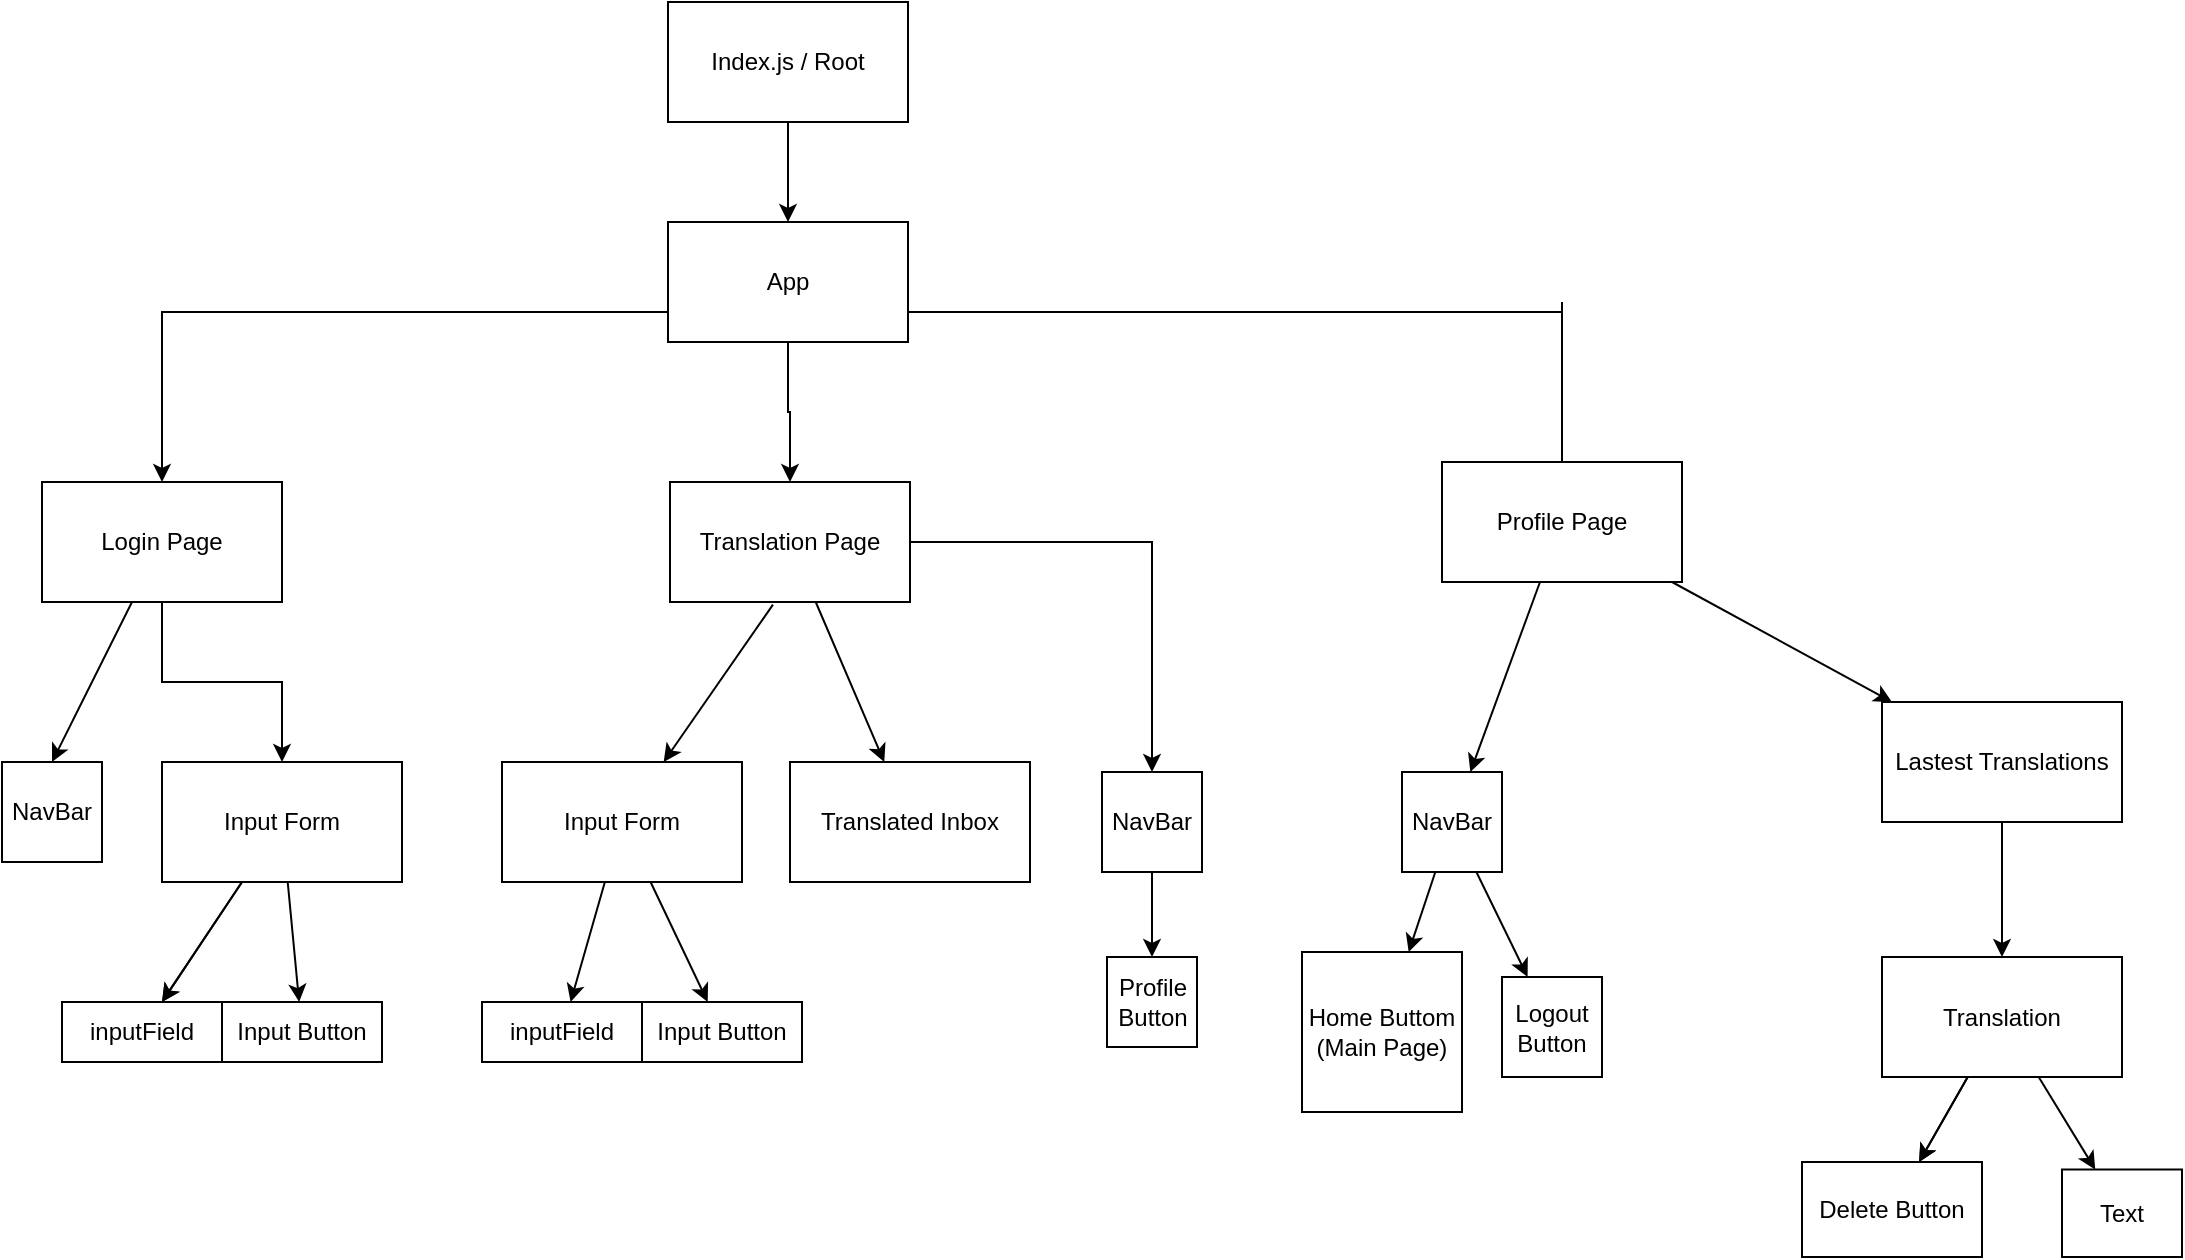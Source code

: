 <mxfile>
    <diagram id="C5RBs43oDa-KdzZeNtuy" name="Page-1">
        <mxGraphModel dx="1360" dy="1075" grid="1" gridSize="10" guides="1" tooltips="1" connect="1" arrows="1" fold="1" page="1" pageScale="1" pageWidth="827" pageHeight="1169" math="0" shadow="0">
            <root>
                <mxCell id="WIyWlLk6GJQsqaUBKTNV-0"/>
                <mxCell id="WIyWlLk6GJQsqaUBKTNV-1" parent="WIyWlLk6GJQsqaUBKTNV-0"/>
                <mxCell id="13" style="edgeStyle=none;html=1;exitX=0.5;exitY=1;exitDx=0;exitDy=0;entryX=0.5;entryY=0;entryDx=0;entryDy=0;" edge="1" parent="WIyWlLk6GJQsqaUBKTNV-1" source="0" target="6">
                    <mxGeometry relative="1" as="geometry"/>
                </mxCell>
                <mxCell id="0" value="Index.js / Root" style="rounded=0;whiteSpace=wrap;html=1;" vertex="1" parent="WIyWlLk6GJQsqaUBKTNV-1">
                    <mxGeometry x="353" y="170" width="120" height="60" as="geometry"/>
                </mxCell>
                <mxCell id="3" value="" style="edgeStyle=orthogonalEdgeStyle;rounded=0;orthogonalLoop=1;jettySize=auto;html=1;" edge="1" parent="WIyWlLk6GJQsqaUBKTNV-1" source="6" target="8">
                    <mxGeometry relative="1" as="geometry"/>
                </mxCell>
                <mxCell id="5" style="edgeStyle=orthogonalEdgeStyle;rounded=0;orthogonalLoop=1;jettySize=auto;html=1;exitX=0;exitY=0.75;exitDx=0;exitDy=0;" edge="1" parent="WIyWlLk6GJQsqaUBKTNV-1" source="6" target="10">
                    <mxGeometry relative="1" as="geometry"/>
                </mxCell>
                <mxCell id="6" value="App" style="rounded=0;whiteSpace=wrap;html=1;" vertex="1" parent="WIyWlLk6GJQsqaUBKTNV-1">
                    <mxGeometry x="353" y="280" width="120" height="60" as="geometry"/>
                </mxCell>
                <mxCell id="7" value="" style="edgeStyle=orthogonalEdgeStyle;rounded=0;orthogonalLoop=1;jettySize=auto;html=1;" edge="1" parent="WIyWlLk6GJQsqaUBKTNV-1" source="8" target="31">
                    <mxGeometry relative="1" as="geometry"/>
                </mxCell>
                <mxCell id="50" value="" style="edgeStyle=none;html=1;" edge="1" parent="WIyWlLk6GJQsqaUBKTNV-1" source="8" target="25">
                    <mxGeometry relative="1" as="geometry"/>
                </mxCell>
                <mxCell id="8" value="Translation Page" style="rounded=0;whiteSpace=wrap;html=1;" vertex="1" parent="WIyWlLk6GJQsqaUBKTNV-1">
                    <mxGeometry x="354" y="410" width="120" height="60" as="geometry"/>
                </mxCell>
                <mxCell id="9" value="" style="edgeStyle=orthogonalEdgeStyle;rounded=0;orthogonalLoop=1;jettySize=auto;html=1;" edge="1" parent="WIyWlLk6GJQsqaUBKTNV-1" source="10" target="11">
                    <mxGeometry relative="1" as="geometry"/>
                </mxCell>
                <mxCell id="29" value="" style="edgeStyle=none;html=1;entryX=0.5;entryY=0;entryDx=0;entryDy=0;" edge="1" parent="WIyWlLk6GJQsqaUBKTNV-1" source="10" target="30">
                    <mxGeometry relative="1" as="geometry">
                        <mxPoint x="46.607" y="555" as="targetPoint"/>
                    </mxGeometry>
                </mxCell>
                <mxCell id="10" value="Login Page" style="rounded=0;whiteSpace=wrap;html=1;" vertex="1" parent="WIyWlLk6GJQsqaUBKTNV-1">
                    <mxGeometry x="40" y="410" width="120" height="60" as="geometry"/>
                </mxCell>
                <mxCell id="36" value="" style="edgeStyle=none;html=1;" edge="1" parent="WIyWlLk6GJQsqaUBKTNV-1" source="11" target="35">
                    <mxGeometry relative="1" as="geometry"/>
                </mxCell>
                <mxCell id="37" value="" style="edgeStyle=none;html=1;" edge="1" parent="WIyWlLk6GJQsqaUBKTNV-1" source="11" target="35">
                    <mxGeometry relative="1" as="geometry"/>
                </mxCell>
                <mxCell id="40" value="" style="edgeStyle=none;html=1;" edge="1" parent="WIyWlLk6GJQsqaUBKTNV-1" source="11" target="38">
                    <mxGeometry relative="1" as="geometry"/>
                </mxCell>
                <mxCell id="11" value="Input Form" style="rounded=0;whiteSpace=wrap;html=1;" vertex="1" parent="WIyWlLk6GJQsqaUBKTNV-1">
                    <mxGeometry x="100" y="550" width="120" height="60" as="geometry"/>
                </mxCell>
                <mxCell id="43" value="" style="edgeStyle=none;html=1;" edge="1" parent="WIyWlLk6GJQsqaUBKTNV-1" source="12" target="42">
                    <mxGeometry relative="1" as="geometry"/>
                </mxCell>
                <mxCell id="45" value="" style="edgeStyle=none;html=1;" edge="1" parent="WIyWlLk6GJQsqaUBKTNV-1" source="12" target="41">
                    <mxGeometry relative="1" as="geometry"/>
                </mxCell>
                <mxCell id="12" value="Input Form" style="rounded=0;whiteSpace=wrap;html=1;" vertex="1" parent="WIyWlLk6GJQsqaUBKTNV-1">
                    <mxGeometry x="270" y="550" width="120" height="60" as="geometry"/>
                </mxCell>
                <mxCell id="63" value="" style="edgeStyle=none;html=1;" edge="1" parent="WIyWlLk6GJQsqaUBKTNV-1" source="14" target="33">
                    <mxGeometry relative="1" as="geometry"/>
                </mxCell>
                <mxCell id="65" value="" style="edgeStyle=none;html=1;" edge="1" parent="WIyWlLk6GJQsqaUBKTNV-1" source="14" target="64">
                    <mxGeometry relative="1" as="geometry"/>
                </mxCell>
                <mxCell id="14" value="Profile Page" style="rounded=0;whiteSpace=wrap;html=1;" vertex="1" parent="WIyWlLk6GJQsqaUBKTNV-1">
                    <mxGeometry x="740" y="400" width="120" height="60" as="geometry"/>
                </mxCell>
                <mxCell id="21" value="" style="endArrow=none;html=1;exitX=1;exitY=0.75;exitDx=0;exitDy=0;" edge="1" parent="WIyWlLk6GJQsqaUBKTNV-1" source="6">
                    <mxGeometry width="50" height="50" relative="1" as="geometry">
                        <mxPoint x="780" y="360" as="sourcePoint"/>
                        <mxPoint x="800" y="325" as="targetPoint"/>
                    </mxGeometry>
                </mxCell>
                <mxCell id="23" value="" style="endArrow=none;html=1;exitX=0.5;exitY=0;exitDx=0;exitDy=0;" edge="1" parent="WIyWlLk6GJQsqaUBKTNV-1" source="14">
                    <mxGeometry width="50" height="50" relative="1" as="geometry">
                        <mxPoint x="740" y="390" as="sourcePoint"/>
                        <mxPoint x="800" y="320" as="targetPoint"/>
                    </mxGeometry>
                </mxCell>
                <mxCell id="25" value="Translated Inbox" style="rounded=0;whiteSpace=wrap;html=1;" vertex="1" parent="WIyWlLk6GJQsqaUBKTNV-1">
                    <mxGeometry x="414" y="550" width="120" height="60" as="geometry"/>
                </mxCell>
                <mxCell id="30" value="NavBar" style="whiteSpace=wrap;html=1;aspect=fixed;" vertex="1" parent="WIyWlLk6GJQsqaUBKTNV-1">
                    <mxGeometry x="20" y="550" width="50" height="50" as="geometry"/>
                </mxCell>
                <mxCell id="46" value="" style="edgeStyle=none;html=1;exitX=0.429;exitY=1.022;exitDx=0;exitDy=0;exitPerimeter=0;" edge="1" parent="WIyWlLk6GJQsqaUBKTNV-1" source="8" target="12">
                    <mxGeometry relative="1" as="geometry"/>
                </mxCell>
                <mxCell id="58" value="" style="edgeStyle=none;html=1;" edge="1" parent="WIyWlLk6GJQsqaUBKTNV-1" source="31" target="57">
                    <mxGeometry relative="1" as="geometry"/>
                </mxCell>
                <mxCell id="31" value="NavBar" style="whiteSpace=wrap;html=1;aspect=fixed;" vertex="1" parent="WIyWlLk6GJQsqaUBKTNV-1">
                    <mxGeometry x="570" y="555" width="50" height="50" as="geometry"/>
                </mxCell>
                <mxCell id="60" value="" style="edgeStyle=none;html=1;" edge="1" parent="WIyWlLk6GJQsqaUBKTNV-1" source="33" target="59">
                    <mxGeometry relative="1" as="geometry"/>
                </mxCell>
                <mxCell id="62" value="" style="edgeStyle=none;html=1;" edge="1" parent="WIyWlLk6GJQsqaUBKTNV-1" source="33" target="61">
                    <mxGeometry relative="1" as="geometry"/>
                </mxCell>
                <mxCell id="33" value="NavBar" style="whiteSpace=wrap;html=1;aspect=fixed;" vertex="1" parent="WIyWlLk6GJQsqaUBKTNV-1">
                    <mxGeometry x="720" y="555" width="50" height="50" as="geometry"/>
                </mxCell>
                <mxCell id="35" value="inputField" style="rounded=0;whiteSpace=wrap;html=1;" vertex="1" parent="WIyWlLk6GJQsqaUBKTNV-1">
                    <mxGeometry x="50" y="670" width="80" height="30" as="geometry"/>
                </mxCell>
                <mxCell id="38" value="Input Button" style="rounded=0;whiteSpace=wrap;html=1;" vertex="1" parent="WIyWlLk6GJQsqaUBKTNV-1">
                    <mxGeometry x="130" y="670" width="80" height="30" as="geometry"/>
                </mxCell>
                <mxCell id="41" value="inputField" style="rounded=0;whiteSpace=wrap;html=1;" vertex="1" parent="WIyWlLk6GJQsqaUBKTNV-1">
                    <mxGeometry x="260" y="670" width="80" height="30" as="geometry"/>
                </mxCell>
                <mxCell id="42" value="Input Button" style="rounded=0;whiteSpace=wrap;html=1;" vertex="1" parent="WIyWlLk6GJQsqaUBKTNV-1">
                    <mxGeometry x="340" y="670" width="80" height="30" as="geometry"/>
                </mxCell>
                <mxCell id="57" value="Profile Button" style="whiteSpace=wrap;html=1;aspect=fixed;" vertex="1" parent="WIyWlLk6GJQsqaUBKTNV-1">
                    <mxGeometry x="572.5" y="647.5" width="45" height="45" as="geometry"/>
                </mxCell>
                <mxCell id="59" value="Home Buttom&lt;br&gt;(Main Page)" style="whiteSpace=wrap;html=1;aspect=fixed;" vertex="1" parent="WIyWlLk6GJQsqaUBKTNV-1">
                    <mxGeometry x="670" y="645" width="80" height="80" as="geometry"/>
                </mxCell>
                <mxCell id="61" value="Logout&lt;br&gt;Button" style="whiteSpace=wrap;html=1;aspect=fixed;" vertex="1" parent="WIyWlLk6GJQsqaUBKTNV-1">
                    <mxGeometry x="770" y="657.5" width="50" height="50" as="geometry"/>
                </mxCell>
                <mxCell id="69" value="" style="edgeStyle=none;html=1;" edge="1" parent="WIyWlLk6GJQsqaUBKTNV-1" source="64" target="68">
                    <mxGeometry relative="1" as="geometry"/>
                </mxCell>
                <mxCell id="64" value="Lastest Translations" style="rounded=0;whiteSpace=wrap;html=1;" vertex="1" parent="WIyWlLk6GJQsqaUBKTNV-1">
                    <mxGeometry x="960" y="520" width="120" height="60" as="geometry"/>
                </mxCell>
                <mxCell id="71" value="" style="edgeStyle=none;html=1;" edge="1" parent="WIyWlLk6GJQsqaUBKTNV-1" source="68" target="70">
                    <mxGeometry relative="1" as="geometry"/>
                </mxCell>
                <mxCell id="72" value="" style="edgeStyle=none;html=1;" edge="1" parent="WIyWlLk6GJQsqaUBKTNV-1" source="68" target="70">
                    <mxGeometry relative="1" as="geometry"/>
                </mxCell>
                <mxCell id="74" value="" style="edgeStyle=none;html=1;" edge="1" parent="WIyWlLk6GJQsqaUBKTNV-1" source="68" target="73">
                    <mxGeometry relative="1" as="geometry"/>
                </mxCell>
                <mxCell id="68" value="Translation" style="rounded=0;whiteSpace=wrap;html=1;" vertex="1" parent="WIyWlLk6GJQsqaUBKTNV-1">
                    <mxGeometry x="960" y="647.5" width="120" height="60" as="geometry"/>
                </mxCell>
                <mxCell id="70" value="Delete Button" style="rounded=0;whiteSpace=wrap;html=1;" vertex="1" parent="WIyWlLk6GJQsqaUBKTNV-1">
                    <mxGeometry x="920" y="750" width="90" height="47.5" as="geometry"/>
                </mxCell>
                <mxCell id="73" value="Text" style="rounded=0;whiteSpace=wrap;html=1;" vertex="1" parent="WIyWlLk6GJQsqaUBKTNV-1">
                    <mxGeometry x="1050" y="753.75" width="60" height="43.75" as="geometry"/>
                </mxCell>
            </root>
        </mxGraphModel>
    </diagram>
</mxfile>